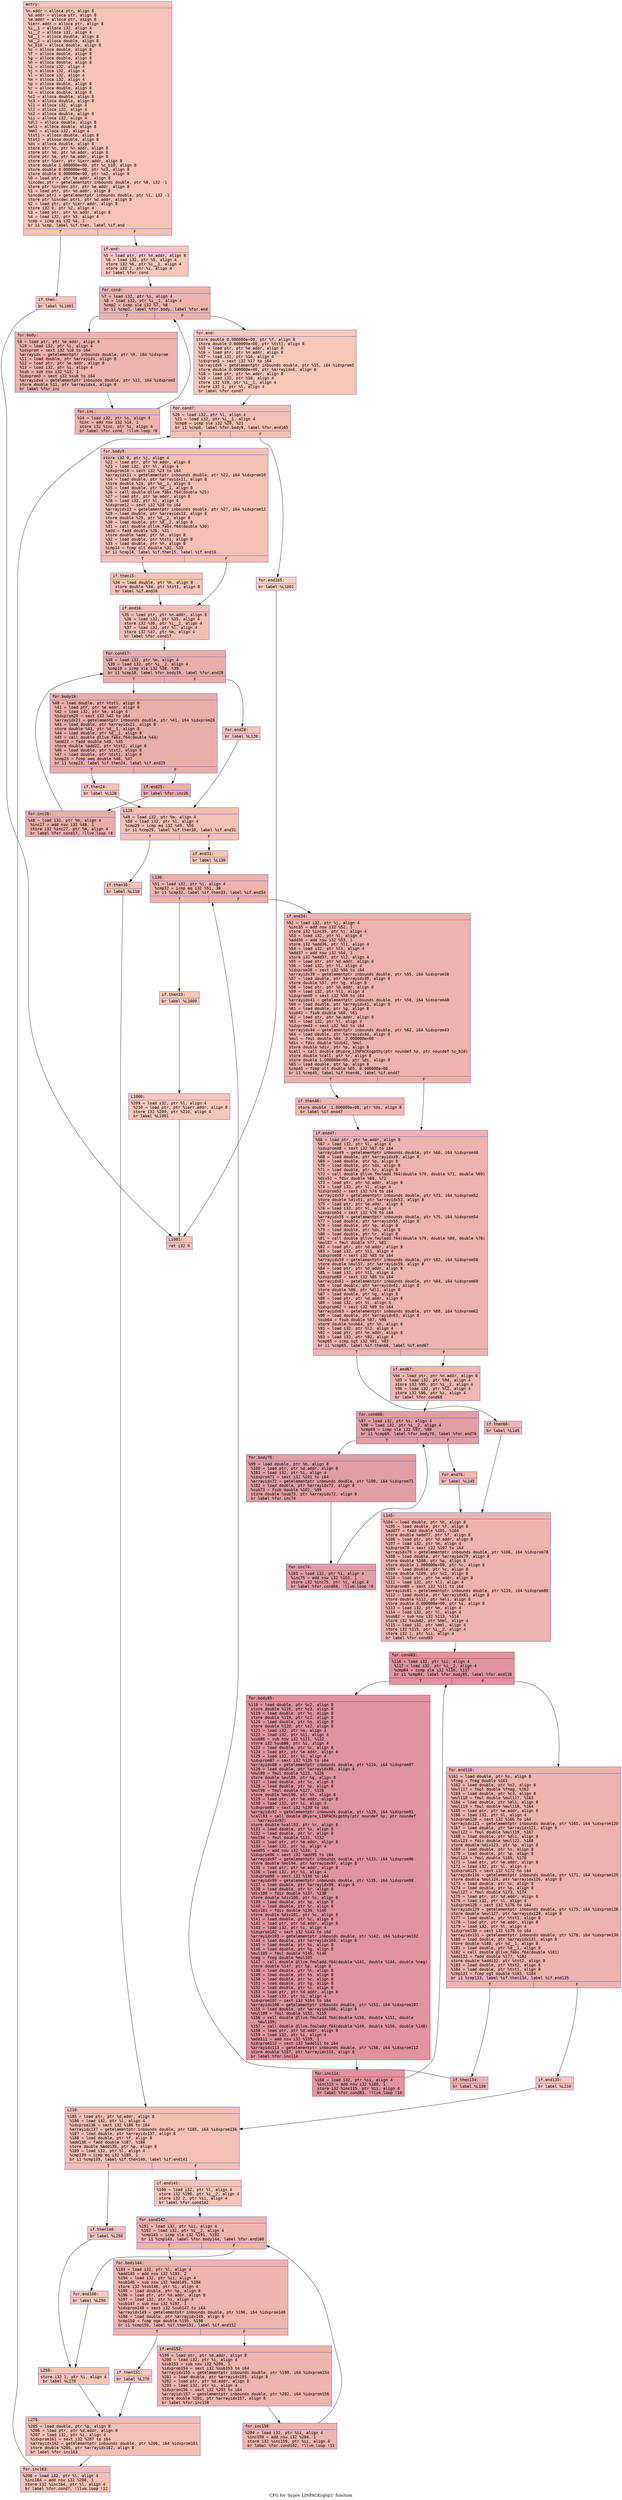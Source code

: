 digraph "CFG for 'hypre_LINPACKcgtql1' function" {
	label="CFG for 'hypre_LINPACKcgtql1' function";

	Node0x561a2f044a20 [shape=record,color="#3d50c3ff", style=filled, fillcolor="#e8765c70" fontname="Courier",label="{entry:\l|  %n.addr = alloca ptr, align 8\l  %d.addr = alloca ptr, align 8\l  %e.addr = alloca ptr, align 8\l  %ierr.addr = alloca ptr, align 8\l  %i__1 = alloca i32, align 4\l  %i__2 = alloca i32, align 4\l  %d__1 = alloca double, align 8\l  %d__2 = alloca double, align 8\l  %c_b10 = alloca double, align 8\l  %c = alloca double, align 8\l  %f = alloca double, align 8\l  %g = alloca double, align 8\l  %h = alloca double, align 8\l  %i = alloca i32, align 4\l  %j = alloca i32, align 4\l  %l = alloca i32, align 4\l  %m = alloca i32, align 4\l  %p = alloca double, align 8\l  %r = alloca double, align 8\l  %s = alloca double, align 8\l  %c2 = alloca double, align 8\l  %c3 = alloca double, align 8\l  %l1 = alloca i32, align 4\l  %l2 = alloca i32, align 4\l  %s2 = alloca double, align 8\l  %ii = alloca i32, align 4\l  %dl1 = alloca double, align 8\l  %el1 = alloca double, align 8\l  %mml = alloca i32, align 4\l  %tst1 = alloca double, align 8\l  %tst2 = alloca double, align 8\l  %ds = alloca double, align 8\l  store ptr %n, ptr %n.addr, align 8\l  store ptr %d, ptr %d.addr, align 8\l  store ptr %e, ptr %e.addr, align 8\l  store ptr %ierr, ptr %ierr.addr, align 8\l  store double 1.000000e+00, ptr %c_b10, align 8\l  store double 0.000000e+00, ptr %c3, align 8\l  store double 0.000000e+00, ptr %s2, align 8\l  %0 = load ptr, ptr %e.addr, align 8\l  %incdec.ptr = getelementptr inbounds double, ptr %0, i32 -1\l  store ptr %incdec.ptr, ptr %e.addr, align 8\l  %1 = load ptr, ptr %d.addr, align 8\l  %incdec.ptr1 = getelementptr inbounds double, ptr %1, i32 -1\l  store ptr %incdec.ptr1, ptr %d.addr, align 8\l  %2 = load ptr, ptr %ierr.addr, align 8\l  store i32 0, ptr %2, align 4\l  %3 = load ptr, ptr %n.addr, align 8\l  %4 = load i32, ptr %3, align 4\l  %cmp = icmp eq i32 %4, 1\l  br i1 %cmp, label %if.then, label %if.end\l|{<s0>T|<s1>F}}"];
	Node0x561a2f044a20:s0 -> Node0x561a2f0468a0[tooltip="entry -> if.then\nProbability 50.00%" ];
	Node0x561a2f044a20:s1 -> Node0x561a2f046910[tooltip="entry -> if.end\nProbability 50.00%" ];
	Node0x561a2f0468a0 [shape=record,color="#3d50c3ff", style=filled, fillcolor="#ec7f6370" fontname="Courier",label="{if.then:\l|  br label %L1001\l}"];
	Node0x561a2f0468a0 -> Node0x561a2f046a30[tooltip="if.then -> L1001\nProbability 100.00%" ];
	Node0x561a2f046910 [shape=record,color="#3d50c3ff", style=filled, fillcolor="#ec7f6370" fontname="Courier",label="{if.end:\l|  %5 = load ptr, ptr %n.addr, align 8\l  %6 = load i32, ptr %5, align 4\l  store i32 %6, ptr %i__1, align 4\l  store i32 2, ptr %i, align 4\l  br label %for.cond\l}"];
	Node0x561a2f046910 -> Node0x561a2f046d50[tooltip="if.end -> for.cond\nProbability 100.00%" ];
	Node0x561a2f046d50 [shape=record,color="#3d50c3ff", style=filled, fillcolor="#d6524470" fontname="Courier",label="{for.cond:\l|  %7 = load i32, ptr %i, align 4\l  %8 = load i32, ptr %i__1, align 4\l  %cmp2 = icmp sle i32 %7, %8\l  br i1 %cmp2, label %for.body, label %for.end\l|{<s0>T|<s1>F}}"];
	Node0x561a2f046d50:s0 -> Node0x561a2f046ff0[tooltip="for.cond -> for.body\nProbability 96.88%" ];
	Node0x561a2f046d50:s1 -> Node0x561a2f047070[tooltip="for.cond -> for.end\nProbability 3.12%" ];
	Node0x561a2f046ff0 [shape=record,color="#3d50c3ff", style=filled, fillcolor="#d6524470" fontname="Courier",label="{for.body:\l|  %9 = load ptr, ptr %e.addr, align 8\l  %10 = load i32, ptr %i, align 4\l  %idxprom = sext i32 %10 to i64\l  %arrayidx = getelementptr inbounds double, ptr %9, i64 %idxprom\l  %11 = load double, ptr %arrayidx, align 8\l  %12 = load ptr, ptr %e.addr, align 8\l  %13 = load i32, ptr %i, align 4\l  %sub = sub nsw i32 %13, 1\l  %idxprom3 = sext i32 %sub to i64\l  %arrayidx4 = getelementptr inbounds double, ptr %12, i64 %idxprom3\l  store double %11, ptr %arrayidx4, align 8\l  br label %for.inc\l}"];
	Node0x561a2f046ff0 -> Node0x561a2f047e50[tooltip="for.body -> for.inc\nProbability 100.00%" ];
	Node0x561a2f047e50 [shape=record,color="#3d50c3ff", style=filled, fillcolor="#d6524470" fontname="Courier",label="{for.inc:\l|  %14 = load i32, ptr %i, align 4\l  %inc = add nsw i32 %14, 1\l  store i32 %inc, ptr %i, align 4\l  br label %for.cond, !llvm.loop !6\l}"];
	Node0x561a2f047e50 -> Node0x561a2f046d50[tooltip="for.inc -> for.cond\nProbability 100.00%" ];
	Node0x561a2f047070 [shape=record,color="#3d50c3ff", style=filled, fillcolor="#ec7f6370" fontname="Courier",label="{for.end:\l|  store double 0.000000e+00, ptr %f, align 8\l  store double 0.000000e+00, ptr %tst1, align 8\l  %15 = load ptr, ptr %e.addr, align 8\l  %16 = load ptr, ptr %n.addr, align 8\l  %17 = load i32, ptr %16, align 4\l  %idxprom5 = sext i32 %17 to i64\l  %arrayidx6 = getelementptr inbounds double, ptr %15, i64 %idxprom5\l  store double 0.000000e+00, ptr %arrayidx6, align 8\l  %18 = load ptr, ptr %n.addr, align 8\l  %19 = load i32, ptr %18, align 4\l  store i32 %19, ptr %i__1, align 4\l  store i32 1, ptr %l, align 4\l  br label %for.cond7\l}"];
	Node0x561a2f047070 -> Node0x561a2f0346d0[tooltip="for.end -> for.cond7\nProbability 100.00%" ];
	Node0x561a2f0346d0 [shape=record,color="#3d50c3ff", style=filled, fillcolor="#e5705870" fontname="Courier",label="{for.cond7:\l|  %20 = load i32, ptr %l, align 4\l  %21 = load i32, ptr %i__1, align 4\l  %cmp8 = icmp sle i32 %20, %21\l  br i1 %cmp8, label %for.body9, label %for.end165\l|{<s0>T|<s1>F}}"];
	Node0x561a2f0346d0:s0 -> Node0x561a2f034970[tooltip="for.cond7 -> for.body9\nProbability 96.88%" ];
	Node0x561a2f0346d0:s1 -> Node0x561a2f0349f0[tooltip="for.cond7 -> for.end165\nProbability 3.12%" ];
	Node0x561a2f034970 [shape=record,color="#3d50c3ff", style=filled, fillcolor="#e5705870" fontname="Courier",label="{for.body9:\l|  store i32 0, ptr %j, align 4\l  %22 = load ptr, ptr %d.addr, align 8\l  %23 = load i32, ptr %l, align 4\l  %idxprom10 = sext i32 %23 to i64\l  %arrayidx11 = getelementptr inbounds double, ptr %22, i64 %idxprom10\l  %24 = load double, ptr %arrayidx11, align 8\l  store double %24, ptr %d__1, align 8\l  %25 = load double, ptr %d__1, align 8\l  %26 = call double @llvm.fabs.f64(double %25)\l  %27 = load ptr, ptr %e.addr, align 8\l  %28 = load i32, ptr %l, align 4\l  %idxprom12 = sext i32 %28 to i64\l  %arrayidx13 = getelementptr inbounds double, ptr %27, i64 %idxprom12\l  %29 = load double, ptr %arrayidx13, align 8\l  store double %29, ptr %d__2, align 8\l  %30 = load double, ptr %d__2, align 8\l  %31 = call double @llvm.fabs.f64(double %30)\l  %add = fadd double %26, %31\l  store double %add, ptr %h, align 8\l  %32 = load double, ptr %tst1, align 8\l  %33 = load double, ptr %h, align 8\l  %cmp14 = fcmp olt double %32, %33\l  br i1 %cmp14, label %if.then15, label %if.end16\l|{<s0>T|<s1>F}}"];
	Node0x561a2f034970:s0 -> Node0x561a2f0358c0[tooltip="for.body9 -> if.then15\nProbability 50.00%" ];
	Node0x561a2f034970:s1 -> Node0x561a2f035940[tooltip="for.body9 -> if.end16\nProbability 50.00%" ];
	Node0x561a2f0358c0 [shape=record,color="#3d50c3ff", style=filled, fillcolor="#e8765c70" fontname="Courier",label="{if.then15:\l|  %34 = load double, ptr %h, align 8\l  store double %34, ptr %tst1, align 8\l  br label %if.end16\l}"];
	Node0x561a2f0358c0 -> Node0x561a2f035940[tooltip="if.then15 -> if.end16\nProbability 100.00%" ];
	Node0x561a2f035940 [shape=record,color="#3d50c3ff", style=filled, fillcolor="#e5705870" fontname="Courier",label="{if.end16:\l|  %35 = load ptr, ptr %n.addr, align 8\l  %36 = load i32, ptr %35, align 4\l  store i32 %36, ptr %i__2, align 4\l  %37 = load i32, ptr %l, align 4\l  store i32 %37, ptr %m, align 4\l  br label %for.cond17\l}"];
	Node0x561a2f035940 -> Node0x561a2f035ec0[tooltip="if.end16 -> for.cond17\nProbability 100.00%" ];
	Node0x561a2f035ec0 [shape=record,color="#3d50c3ff", style=filled, fillcolor="#d0473d70" fontname="Courier",label="{for.cond17:\l|  %38 = load i32, ptr %m, align 4\l  %39 = load i32, ptr %i__2, align 4\l  %cmp18 = icmp sle i32 %38, %39\l  br i1 %cmp18, label %for.body19, label %for.end28\l|{<s0>T|<s1>F}}"];
	Node0x561a2f035ec0:s0 -> Node0x561a2f036160[tooltip="for.cond17 -> for.body19\nProbability 96.88%" ];
	Node0x561a2f035ec0:s1 -> Node0x561a2f0361e0[tooltip="for.cond17 -> for.end28\nProbability 3.12%" ];
	Node0x561a2f036160 [shape=record,color="#3d50c3ff", style=filled, fillcolor="#d0473d70" fontname="Courier",label="{for.body19:\l|  %40 = load double, ptr %tst1, align 8\l  %41 = load ptr, ptr %e.addr, align 8\l  %42 = load i32, ptr %m, align 4\l  %idxprom20 = sext i32 %42 to i64\l  %arrayidx21 = getelementptr inbounds double, ptr %41, i64 %idxprom20\l  %43 = load double, ptr %arrayidx21, align 8\l  store double %43, ptr %d__1, align 8\l  %44 = load double, ptr %d__1, align 8\l  %45 = call double @llvm.fabs.f64(double %44)\l  %add22 = fadd double %40, %45\l  store double %add22, ptr %tst2, align 8\l  %46 = load double, ptr %tst2, align 8\l  %47 = load double, ptr %tst1, align 8\l  %cmp23 = fcmp oeq double %46, %47\l  br i1 %cmp23, label %if.then24, label %if.end25\l|{<s0>T|<s1>F}}"];
	Node0x561a2f036160:s0 -> Node0x561a2f04d6a0[tooltip="for.body19 -> if.then24\nProbability 3.12%" ];
	Node0x561a2f036160:s1 -> Node0x561a2f04d720[tooltip="for.body19 -> if.end25\nProbability 96.88%" ];
	Node0x561a2f04d6a0 [shape=record,color="#3d50c3ff", style=filled, fillcolor="#e8765c70" fontname="Courier",label="{if.then24:\l|  br label %L120\l}"];
	Node0x561a2f04d6a0 -> Node0x561a2f04d850[tooltip="if.then24 -> L120\nProbability 100.00%" ];
	Node0x561a2f04d720 [shape=record,color="#3d50c3ff", style=filled, fillcolor="#d0473d70" fontname="Courier",label="{if.end25:\l|  br label %for.inc26\l}"];
	Node0x561a2f04d720 -> Node0x561a2f04d930[tooltip="if.end25 -> for.inc26\nProbability 100.00%" ];
	Node0x561a2f04d930 [shape=record,color="#3d50c3ff", style=filled, fillcolor="#d0473d70" fontname="Courier",label="{for.inc26:\l|  %48 = load i32, ptr %m, align 4\l  %inc27 = add nsw i32 %48, 1\l  store i32 %inc27, ptr %m, align 4\l  br label %for.cond17, !llvm.loop !8\l}"];
	Node0x561a2f04d930 -> Node0x561a2f035ec0[tooltip="for.inc26 -> for.cond17\nProbability 100.00%" ];
	Node0x561a2f0361e0 [shape=record,color="#3d50c3ff", style=filled, fillcolor="#e8765c70" fontname="Courier",label="{for.end28:\l|  br label %L120\l}"];
	Node0x561a2f0361e0 -> Node0x561a2f04d850[tooltip="for.end28 -> L120\nProbability 100.00%" ];
	Node0x561a2f04d850 [shape=record,color="#3d50c3ff", style=filled, fillcolor="#e5705870" fontname="Courier",label="{L120:\l|  %49 = load i32, ptr %m, align 4\l  %50 = load i32, ptr %l, align 4\l  %cmp29 = icmp eq i32 %49, %50\l  br i1 %cmp29, label %if.then30, label %if.end31\l|{<s0>T|<s1>F}}"];
	Node0x561a2f04d850:s0 -> Node0x561a2f04dfd0[tooltip="L120 -> if.then30\nProbability 50.00%" ];
	Node0x561a2f04d850:s1 -> Node0x561a2f04e050[tooltip="L120 -> if.end31\nProbability 50.00%" ];
	Node0x561a2f04dfd0 [shape=record,color="#3d50c3ff", style=filled, fillcolor="#e8765c70" fontname="Courier",label="{if.then30:\l|  br label %L210\l}"];
	Node0x561a2f04dfd0 -> Node0x561a2f04e180[tooltip="if.then30 -> L210\nProbability 100.00%" ];
	Node0x561a2f04e050 [shape=record,color="#3d50c3ff", style=filled, fillcolor="#e8765c70" fontname="Courier",label="{if.end31:\l|  br label %L130\l}"];
	Node0x561a2f04e050 -> Node0x561a2f04e260[tooltip="if.end31 -> L130\nProbability 100.00%" ];
	Node0x561a2f04e260 [shape=record,color="#3d50c3ff", style=filled, fillcolor="#d6524470" fontname="Courier",label="{L130:\l|  %51 = load i32, ptr %j, align 4\l  %cmp32 = icmp eq i32 %51, 30\l  br i1 %cmp32, label %if.then33, label %if.end34\l|{<s0>T|<s1>F}}"];
	Node0x561a2f04e260:s0 -> Node0x561a2f04e4a0[tooltip="L130 -> if.then33\nProbability 3.12%" ];
	Node0x561a2f04e260:s1 -> Node0x561a2f04e520[tooltip="L130 -> if.end34\nProbability 96.88%" ];
	Node0x561a2f04e4a0 [shape=record,color="#3d50c3ff", style=filled, fillcolor="#ec7f6370" fontname="Courier",label="{if.then33:\l|  br label %L1000\l}"];
	Node0x561a2f04e4a0 -> Node0x561a2f04e650[tooltip="if.then33 -> L1000\nProbability 100.00%" ];
	Node0x561a2f04e520 [shape=record,color="#3d50c3ff", style=filled, fillcolor="#d6524470" fontname="Courier",label="{if.end34:\l|  %52 = load i32, ptr %j, align 4\l  %inc35 = add nsw i32 %52, 1\l  store i32 %inc35, ptr %j, align 4\l  %53 = load i32, ptr %l, align 4\l  %add36 = add nsw i32 %53, 1\l  store i32 %add36, ptr %l1, align 4\l  %54 = load i32, ptr %l1, align 4\l  %add37 = add nsw i32 %54, 1\l  store i32 %add37, ptr %l2, align 4\l  %55 = load ptr, ptr %d.addr, align 8\l  %56 = load i32, ptr %l, align 4\l  %idxprom38 = sext i32 %56 to i64\l  %arrayidx39 = getelementptr inbounds double, ptr %55, i64 %idxprom38\l  %57 = load double, ptr %arrayidx39, align 8\l  store double %57, ptr %g, align 8\l  %58 = load ptr, ptr %d.addr, align 8\l  %59 = load i32, ptr %l1, align 4\l  %idxprom40 = sext i32 %59 to i64\l  %arrayidx41 = getelementptr inbounds double, ptr %58, i64 %idxprom40\l  %60 = load double, ptr %arrayidx41, align 8\l  %61 = load double, ptr %g, align 8\l  %sub42 = fsub double %60, %61\l  %62 = load ptr, ptr %e.addr, align 8\l  %63 = load i32, ptr %l, align 4\l  %idxprom43 = sext i32 %63 to i64\l  %arrayidx44 = getelementptr inbounds double, ptr %62, i64 %idxprom43\l  %64 = load double, ptr %arrayidx44, align 8\l  %mul = fmul double %64, 2.000000e+00\l  %div = fdiv double %sub42, %mul\l  store double %div, ptr %p, align 8\l  %call = call double @hypre_LINPACKcgpthy(ptr noundef %p, ptr noundef %c_b10)\l  store double %call, ptr %r, align 8\l  store double 1.000000e+00, ptr %ds, align 8\l  %65 = load double, ptr %p, align 8\l  %cmp45 = fcmp olt double %65, 0.000000e+00\l  br i1 %cmp45, label %if.then46, label %if.end47\l|{<s0>T|<s1>F}}"];
	Node0x561a2f04e520:s0 -> Node0x561a2f0503f0[tooltip="if.end34 -> if.then46\nProbability 50.00%" ];
	Node0x561a2f04e520:s1 -> Node0x561a2f050440[tooltip="if.end34 -> if.end47\nProbability 50.00%" ];
	Node0x561a2f0503f0 [shape=record,color="#3d50c3ff", style=filled, fillcolor="#dc5d4a70" fontname="Courier",label="{if.then46:\l|  store double -1.000000e+00, ptr %ds, align 8\l  br label %if.end47\l}"];
	Node0x561a2f0503f0 -> Node0x561a2f050440[tooltip="if.then46 -> if.end47\nProbability 100.00%" ];
	Node0x561a2f050440 [shape=record,color="#3d50c3ff", style=filled, fillcolor="#d6524470" fontname="Courier",label="{if.end47:\l|  %66 = load ptr, ptr %e.addr, align 8\l  %67 = load i32, ptr %l, align 4\l  %idxprom48 = sext i32 %67 to i64\l  %arrayidx49 = getelementptr inbounds double, ptr %66, i64 %idxprom48\l  %68 = load double, ptr %arrayidx49, align 8\l  %69 = load double, ptr %p, align 8\l  %70 = load double, ptr %ds, align 8\l  %71 = load double, ptr %r, align 8\l  %72 = call double @llvm.fmuladd.f64(double %70, double %71, double %69)\l  %div51 = fdiv double %68, %72\l  %73 = load ptr, ptr %d.addr, align 8\l  %74 = load i32, ptr %l, align 4\l  %idxprom52 = sext i32 %74 to i64\l  %arrayidx53 = getelementptr inbounds double, ptr %73, i64 %idxprom52\l  store double %div51, ptr %arrayidx53, align 8\l  %75 = load ptr, ptr %e.addr, align 8\l  %76 = load i32, ptr %l, align 4\l  %idxprom54 = sext i32 %76 to i64\l  %arrayidx55 = getelementptr inbounds double, ptr %75, i64 %idxprom54\l  %77 = load double, ptr %arrayidx55, align 8\l  %78 = load double, ptr %p, align 8\l  %79 = load double, ptr %ds, align 8\l  %80 = load double, ptr %r, align 8\l  %81 = call double @llvm.fmuladd.f64(double %79, double %80, double %78)\l  %mul57 = fmul double %77, %81\l  %82 = load ptr, ptr %d.addr, align 8\l  %83 = load i32, ptr %l1, align 4\l  %idxprom58 = sext i32 %83 to i64\l  %arrayidx59 = getelementptr inbounds double, ptr %82, i64 %idxprom58\l  store double %mul57, ptr %arrayidx59, align 8\l  %84 = load ptr, ptr %d.addr, align 8\l  %85 = load i32, ptr %l1, align 4\l  %idxprom60 = sext i32 %85 to i64\l  %arrayidx61 = getelementptr inbounds double, ptr %84, i64 %idxprom60\l  %86 = load double, ptr %arrayidx61, align 8\l  store double %86, ptr %dl1, align 8\l  %87 = load double, ptr %g, align 8\l  %88 = load ptr, ptr %d.addr, align 8\l  %89 = load i32, ptr %l, align 4\l  %idxprom62 = sext i32 %89 to i64\l  %arrayidx63 = getelementptr inbounds double, ptr %88, i64 %idxprom62\l  %90 = load double, ptr %arrayidx63, align 8\l  %sub64 = fsub double %87, %90\l  store double %sub64, ptr %h, align 8\l  %91 = load i32, ptr %l2, align 4\l  %92 = load ptr, ptr %n.addr, align 8\l  %93 = load i32, ptr %92, align 4\l  %cmp65 = icmp sgt i32 %91, %93\l  br i1 %cmp65, label %if.then66, label %if.end67\l|{<s0>T|<s1>F}}"];
	Node0x561a2f050440:s0 -> Node0x561a2f052240[tooltip="if.end47 -> if.then66\nProbability 50.00%" ];
	Node0x561a2f050440:s1 -> Node0x561a2f0522c0[tooltip="if.end47 -> if.end67\nProbability 50.00%" ];
	Node0x561a2f052240 [shape=record,color="#3d50c3ff", style=filled, fillcolor="#dc5d4a70" fontname="Courier",label="{if.then66:\l|  br label %L145\l}"];
	Node0x561a2f052240 -> Node0x561a2f0523f0[tooltip="if.then66 -> L145\nProbability 100.00%" ];
	Node0x561a2f0522c0 [shape=record,color="#3d50c3ff", style=filled, fillcolor="#dc5d4a70" fontname="Courier",label="{if.end67:\l|  %94 = load ptr, ptr %n.addr, align 8\l  %95 = load i32, ptr %94, align 4\l  store i32 %95, ptr %i__2, align 4\l  %96 = load i32, ptr %l2, align 4\l  store i32 %96, ptr %i, align 4\l  br label %for.cond68\l}"];
	Node0x561a2f0522c0 -> Node0x561a2f04cfa0[tooltip="if.end67 -> for.cond68\nProbability 100.00%" ];
	Node0x561a2f04cfa0 [shape=record,color="#3d50c3ff", style=filled, fillcolor="#be242e70" fontname="Courier",label="{for.cond68:\l|  %97 = load i32, ptr %i, align 4\l  %98 = load i32, ptr %i__2, align 4\l  %cmp69 = icmp sle i32 %97, %98\l  br i1 %cmp69, label %for.body70, label %for.end76\l|{<s0>T|<s1>F}}"];
	Node0x561a2f04cfa0:s0 -> Node0x561a2f04d240[tooltip="for.cond68 -> for.body70\nProbability 96.88%" ];
	Node0x561a2f04cfa0:s1 -> Node0x561a2f04d2c0[tooltip="for.cond68 -> for.end76\nProbability 3.12%" ];
	Node0x561a2f04d240 [shape=record,color="#3d50c3ff", style=filled, fillcolor="#be242e70" fontname="Courier",label="{for.body70:\l|  %99 = load double, ptr %h, align 8\l  %100 = load ptr, ptr %d.addr, align 8\l  %101 = load i32, ptr %i, align 4\l  %idxprom71 = sext i32 %101 to i64\l  %arrayidx72 = getelementptr inbounds double, ptr %100, i64 %idxprom71\l  %102 = load double, ptr %arrayidx72, align 8\l  %sub73 = fsub double %102, %99\l  store double %sub73, ptr %arrayidx72, align 8\l  br label %for.inc74\l}"];
	Node0x561a2f04d240 -> Node0x561a2f053900[tooltip="for.body70 -> for.inc74\nProbability 100.00%" ];
	Node0x561a2f053900 [shape=record,color="#3d50c3ff", style=filled, fillcolor="#be242e70" fontname="Courier",label="{for.inc74:\l|  %103 = load i32, ptr %i, align 4\l  %inc75 = add nsw i32 %103, 1\l  store i32 %inc75, ptr %i, align 4\l  br label %for.cond68, !llvm.loop !9\l}"];
	Node0x561a2f053900 -> Node0x561a2f04cfa0[tooltip="for.inc74 -> for.cond68\nProbability 100.00%" ];
	Node0x561a2f04d2c0 [shape=record,color="#3d50c3ff", style=filled, fillcolor="#dc5d4a70" fontname="Courier",label="{for.end76:\l|  br label %L145\l}"];
	Node0x561a2f04d2c0 -> Node0x561a2f0523f0[tooltip="for.end76 -> L145\nProbability 100.00%" ];
	Node0x561a2f0523f0 [shape=record,color="#3d50c3ff", style=filled, fillcolor="#d6524470" fontname="Courier",label="{L145:\l|  %104 = load double, ptr %h, align 8\l  %105 = load double, ptr %f, align 8\l  %add77 = fadd double %105, %104\l  store double %add77, ptr %f, align 8\l  %106 = load ptr, ptr %d.addr, align 8\l  %107 = load i32, ptr %m, align 4\l  %idxprom78 = sext i32 %107 to i64\l  %arrayidx79 = getelementptr inbounds double, ptr %106, i64 %idxprom78\l  %108 = load double, ptr %arrayidx79, align 8\l  store double %108, ptr %p, align 8\l  store double 1.000000e+00, ptr %c, align 8\l  %109 = load double, ptr %c, align 8\l  store double %109, ptr %c2, align 8\l  %110 = load ptr, ptr %e.addr, align 8\l  %111 = load i32, ptr %l1, align 4\l  %idxprom80 = sext i32 %111 to i64\l  %arrayidx81 = getelementptr inbounds double, ptr %110, i64 %idxprom80\l  %112 = load double, ptr %arrayidx81, align 8\l  store double %112, ptr %el1, align 8\l  store double 0.000000e+00, ptr %s, align 8\l  %113 = load i32, ptr %m, align 4\l  %114 = load i32, ptr %l, align 4\l  %sub82 = sub nsw i32 %113, %114\l  store i32 %sub82, ptr %mml, align 4\l  %115 = load i32, ptr %mml, align 4\l  store i32 %115, ptr %i__2, align 4\l  store i32 1, ptr %ii, align 4\l  br label %for.cond83\l}"];
	Node0x561a2f0523f0 -> Node0x561a2f054dd0[tooltip="L145 -> for.cond83\nProbability 100.00%" ];
	Node0x561a2f054dd0 [shape=record,color="#b70d28ff", style=filled, fillcolor="#b70d2870" fontname="Courier",label="{for.cond83:\l|  %116 = load i32, ptr %ii, align 4\l  %117 = load i32, ptr %i__2, align 4\l  %cmp84 = icmp sle i32 %116, %117\l  br i1 %cmp84, label %for.body85, label %for.end116\l|{<s0>T|<s1>F}}"];
	Node0x561a2f054dd0:s0 -> Node0x561a2f055070[tooltip="for.cond83 -> for.body85\nProbability 96.88%" ];
	Node0x561a2f054dd0:s1 -> Node0x561a2f0550f0[tooltip="for.cond83 -> for.end116\nProbability 3.12%" ];
	Node0x561a2f055070 [shape=record,color="#b70d28ff", style=filled, fillcolor="#b70d2870" fontname="Courier",label="{for.body85:\l|  %118 = load double, ptr %c2, align 8\l  store double %118, ptr %c3, align 8\l  %119 = load double, ptr %c, align 8\l  store double %119, ptr %c2, align 8\l  %120 = load double, ptr %s, align 8\l  store double %120, ptr %s2, align 8\l  %121 = load i32, ptr %m, align 4\l  %122 = load i32, ptr %ii, align 4\l  %sub86 = sub nsw i32 %121, %122\l  store i32 %sub86, ptr %i, align 4\l  %123 = load double, ptr %c, align 8\l  %124 = load ptr, ptr %e.addr, align 8\l  %125 = load i32, ptr %i, align 4\l  %idxprom87 = sext i32 %125 to i64\l  %arrayidx88 = getelementptr inbounds double, ptr %124, i64 %idxprom87\l  %126 = load double, ptr %arrayidx88, align 8\l  %mul89 = fmul double %123, %126\l  store double %mul89, ptr %g, align 8\l  %127 = load double, ptr %c, align 8\l  %128 = load double, ptr %p, align 8\l  %mul90 = fmul double %127, %128\l  store double %mul90, ptr %h, align 8\l  %129 = load ptr, ptr %e.addr, align 8\l  %130 = load i32, ptr %i, align 4\l  %idxprom91 = sext i32 %130 to i64\l  %arrayidx92 = getelementptr inbounds double, ptr %129, i64 %idxprom91\l  %call93 = call double @hypre_LINPACKcgpthy(ptr noundef %p, ptr noundef\l... %arrayidx92)\l  store double %call93, ptr %r, align 8\l  %131 = load double, ptr %s, align 8\l  %132 = load double, ptr %r, align 8\l  %mul94 = fmul double %131, %132\l  %133 = load ptr, ptr %e.addr, align 8\l  %134 = load i32, ptr %i, align 4\l  %add95 = add nsw i32 %134, 1\l  %idxprom96 = sext i32 %add95 to i64\l  %arrayidx97 = getelementptr inbounds double, ptr %133, i64 %idxprom96\l  store double %mul94, ptr %arrayidx97, align 8\l  %135 = load ptr, ptr %e.addr, align 8\l  %136 = load i32, ptr %i, align 4\l  %idxprom98 = sext i32 %136 to i64\l  %arrayidx99 = getelementptr inbounds double, ptr %135, i64 %idxprom98\l  %137 = load double, ptr %arrayidx99, align 8\l  %138 = load double, ptr %r, align 8\l  %div100 = fdiv double %137, %138\l  store double %div100, ptr %s, align 8\l  %139 = load double, ptr %p, align 8\l  %140 = load double, ptr %r, align 8\l  %div101 = fdiv double %139, %140\l  store double %div101, ptr %c, align 8\l  %141 = load double, ptr %c, align 8\l  %142 = load ptr, ptr %d.addr, align 8\l  %143 = load i32, ptr %i, align 4\l  %idxprom102 = sext i32 %143 to i64\l  %arrayidx103 = getelementptr inbounds double, ptr %142, i64 %idxprom102\l  %144 = load double, ptr %arrayidx103, align 8\l  %145 = load double, ptr %s, align 8\l  %146 = load double, ptr %g, align 8\l  %mul105 = fmul double %145, %146\l  %neg = fneg double %mul105\l  %147 = call double @llvm.fmuladd.f64(double %141, double %144, double %neg)\l  store double %147, ptr %p, align 8\l  %148 = load double, ptr %h, align 8\l  %149 = load double, ptr %s, align 8\l  %150 = load double, ptr %c, align 8\l  %151 = load double, ptr %g, align 8\l  %152 = load double, ptr %s, align 8\l  %153 = load ptr, ptr %d.addr, align 8\l  %154 = load i32, ptr %i, align 4\l  %idxprom107 = sext i32 %154 to i64\l  %arrayidx108 = getelementptr inbounds double, ptr %153, i64 %idxprom107\l  %155 = load double, ptr %arrayidx108, align 8\l  %mul109 = fmul double %152, %155\l  %156 = call double @llvm.fmuladd.f64(double %150, double %151, double\l... %mul109)\l  %157 = call double @llvm.fmuladd.f64(double %149, double %156, double %148)\l  %158 = load ptr, ptr %d.addr, align 8\l  %159 = load i32, ptr %i, align 4\l  %add111 = add nsw i32 %159, 1\l  %idxprom112 = sext i32 %add111 to i64\l  %arrayidx113 = getelementptr inbounds double, ptr %158, i64 %idxprom112\l  store double %157, ptr %arrayidx113, align 8\l  br label %for.inc114\l}"];
	Node0x561a2f055070 -> Node0x561a2f058380[tooltip="for.body85 -> for.inc114\nProbability 100.00%" ];
	Node0x561a2f058380 [shape=record,color="#b70d28ff", style=filled, fillcolor="#b70d2870" fontname="Courier",label="{for.inc114:\l|  %160 = load i32, ptr %ii, align 4\l  %inc115 = add nsw i32 %160, 1\l  store i32 %inc115, ptr %ii, align 4\l  br label %for.cond83, !llvm.loop !10\l}"];
	Node0x561a2f058380 -> Node0x561a2f054dd0[tooltip="for.inc114 -> for.cond83\nProbability 100.00%" ];
	Node0x561a2f0550f0 [shape=record,color="#3d50c3ff", style=filled, fillcolor="#d6524470" fontname="Courier",label="{for.end116:\l|  %161 = load double, ptr %s, align 8\l  %fneg = fneg double %161\l  %162 = load double, ptr %s2, align 8\l  %mul117 = fmul double %fneg, %162\l  %163 = load double, ptr %c3, align 8\l  %mul118 = fmul double %mul117, %163\l  %164 = load double, ptr %el1, align 8\l  %mul119 = fmul double %mul118, %164\l  %165 = load ptr, ptr %e.addr, align 8\l  %166 = load i32, ptr %l, align 4\l  %idxprom120 = sext i32 %166 to i64\l  %arrayidx121 = getelementptr inbounds double, ptr %165, i64 %idxprom120\l  %167 = load double, ptr %arrayidx121, align 8\l  %mul122 = fmul double %mul119, %167\l  %168 = load double, ptr %dl1, align 8\l  %div123 = fdiv double %mul122, %168\l  store double %div123, ptr %p, align 8\l  %169 = load double, ptr %s, align 8\l  %170 = load double, ptr %p, align 8\l  %mul124 = fmul double %169, %170\l  %171 = load ptr, ptr %e.addr, align 8\l  %172 = load i32, ptr %l, align 4\l  %idxprom125 = sext i32 %172 to i64\l  %arrayidx126 = getelementptr inbounds double, ptr %171, i64 %idxprom125\l  store double %mul124, ptr %arrayidx126, align 8\l  %173 = load double, ptr %c, align 8\l  %174 = load double, ptr %p, align 8\l  %mul127 = fmul double %173, %174\l  %175 = load ptr, ptr %d.addr, align 8\l  %176 = load i32, ptr %l, align 4\l  %idxprom128 = sext i32 %176 to i64\l  %arrayidx129 = getelementptr inbounds double, ptr %175, i64 %idxprom128\l  store double %mul127, ptr %arrayidx129, align 8\l  %177 = load double, ptr %tst1, align 8\l  %178 = load ptr, ptr %e.addr, align 8\l  %179 = load i32, ptr %l, align 4\l  %idxprom130 = sext i32 %179 to i64\l  %arrayidx131 = getelementptr inbounds double, ptr %178, i64 %idxprom130\l  %180 = load double, ptr %arrayidx131, align 8\l  store double %180, ptr %d__1, align 8\l  %181 = load double, ptr %d__1, align 8\l  %182 = call double @llvm.fabs.f64(double %181)\l  %add132 = fadd double %177, %182\l  store double %add132, ptr %tst2, align 8\l  %183 = load double, ptr %tst2, align 8\l  %184 = load double, ptr %tst1, align 8\l  %cmp133 = fcmp ogt double %183, %184\l  br i1 %cmp133, label %if.then134, label %if.end135\l|{<s0>T|<s1>F}}"];
	Node0x561a2f0550f0:s0 -> Node0x561a2f05a3f0[tooltip="for.end116 -> if.then134\nProbability 96.88%" ];
	Node0x561a2f0550f0:s1 -> Node0x561a2f05a470[tooltip="for.end116 -> if.end135\nProbability 3.12%" ];
	Node0x561a2f05a3f0 [shape=record,color="#3d50c3ff", style=filled, fillcolor="#d6524470" fontname="Courier",label="{if.then134:\l|  br label %L130\l}"];
	Node0x561a2f05a3f0 -> Node0x561a2f04e260[tooltip="if.then134 -> L130\nProbability 100.00%" ];
	Node0x561a2f05a470 [shape=record,color="#3d50c3ff", style=filled, fillcolor="#ec7f6370" fontname="Courier",label="{if.end135:\l|  br label %L210\l}"];
	Node0x561a2f05a470 -> Node0x561a2f04e180[tooltip="if.end135 -> L210\nProbability 100.00%" ];
	Node0x561a2f04e180 [shape=record,color="#3d50c3ff", style=filled, fillcolor="#e5705870" fontname="Courier",label="{L210:\l|  %185 = load ptr, ptr %d.addr, align 8\l  %186 = load i32, ptr %l, align 4\l  %idxprom136 = sext i32 %186 to i64\l  %arrayidx137 = getelementptr inbounds double, ptr %185, i64 %idxprom136\l  %187 = load double, ptr %arrayidx137, align 8\l  %188 = load double, ptr %f, align 8\l  %add138 = fadd double %187, %188\l  store double %add138, ptr %p, align 8\l  %189 = load i32, ptr %l, align 4\l  %cmp139 = icmp eq i32 %189, 1\l  br i1 %cmp139, label %if.then140, label %if.end141\l|{<s0>T|<s1>F}}"];
	Node0x561a2f04e180:s0 -> Node0x561a2f04f6f0[tooltip="L210 -> if.then140\nProbability 50.00%" ];
	Node0x561a2f04e180:s1 -> Node0x561a2f04f770[tooltip="L210 -> if.end141\nProbability 50.00%" ];
	Node0x561a2f04f6f0 [shape=record,color="#3d50c3ff", style=filled, fillcolor="#e97a5f70" fontname="Courier",label="{if.then140:\l|  br label %L250\l}"];
	Node0x561a2f04f6f0 -> Node0x561a2f04f8a0[tooltip="if.then140 -> L250\nProbability 100.00%" ];
	Node0x561a2f04f770 [shape=record,color="#3d50c3ff", style=filled, fillcolor="#e97a5f70" fontname="Courier",label="{if.end141:\l|  %190 = load i32, ptr %l, align 4\l  store i32 %190, ptr %i__2, align 4\l  store i32 2, ptr %ii, align 4\l  br label %for.cond142\l}"];
	Node0x561a2f04f770 -> Node0x561a2f04fb40[tooltip="if.end141 -> for.cond142\nProbability 100.00%" ];
	Node0x561a2f04fb40 [shape=record,color="#3d50c3ff", style=filled, fillcolor="#d8564670" fontname="Courier",label="{for.cond142:\l|  %191 = load i32, ptr %ii, align 4\l  %192 = load i32, ptr %i__2, align 4\l  %cmp143 = icmp sle i32 %191, %192\l  br i1 %cmp143, label %for.body144, label %for.end160\l|{<s0>T|<s1>F}}"];
	Node0x561a2f04fb40:s0 -> Node0x561a2f04fde0[tooltip="for.cond142 -> for.body144\nProbability 96.88%" ];
	Node0x561a2f04fb40:s1 -> Node0x561a2f04fe60[tooltip="for.cond142 -> for.end160\nProbability 3.12%" ];
	Node0x561a2f04fde0 [shape=record,color="#3d50c3ff", style=filled, fillcolor="#d8564670" fontname="Courier",label="{for.body144:\l|  %193 = load i32, ptr %l, align 4\l  %add145 = add nsw i32 %193, 2\l  %194 = load i32, ptr %ii, align 4\l  %sub146 = sub nsw i32 %add145, %194\l  store i32 %sub146, ptr %i, align 4\l  %195 = load double, ptr %p, align 8\l  %196 = load ptr, ptr %d.addr, align 8\l  %197 = load i32, ptr %i, align 4\l  %sub147 = sub nsw i32 %197, 1\l  %idxprom148 = sext i32 %sub147 to i64\l  %arrayidx149 = getelementptr inbounds double, ptr %196, i64 %idxprom148\l  %198 = load double, ptr %arrayidx149, align 8\l  %cmp150 = fcmp oge double %195, %198\l  br i1 %cmp150, label %if.then151, label %if.end152\l|{<s0>T|<s1>F}}"];
	Node0x561a2f04fde0:s0 -> Node0x561a2f052e80[tooltip="for.body144 -> if.then151\nProbability 3.12%" ];
	Node0x561a2f04fde0:s1 -> Node0x561a2f052f00[tooltip="for.body144 -> if.end152\nProbability 96.88%" ];
	Node0x561a2f052e80 [shape=record,color="#3d50c3ff", style=filled, fillcolor="#ed836670" fontname="Courier",label="{if.then151:\l|  br label %L270\l}"];
	Node0x561a2f052e80 -> Node0x561a2f053030[tooltip="if.then151 -> L270\nProbability 100.00%" ];
	Node0x561a2f052f00 [shape=record,color="#3d50c3ff", style=filled, fillcolor="#d8564670" fontname="Courier",label="{if.end152:\l|  %199 = load ptr, ptr %d.addr, align 8\l  %200 = load i32, ptr %i, align 4\l  %sub153 = sub nsw i32 %200, 1\l  %idxprom154 = sext i32 %sub153 to i64\l  %arrayidx155 = getelementptr inbounds double, ptr %199, i64 %idxprom154\l  %201 = load double, ptr %arrayidx155, align 8\l  %202 = load ptr, ptr %d.addr, align 8\l  %203 = load i32, ptr %i, align 4\l  %idxprom156 = sext i32 %203 to i64\l  %arrayidx157 = getelementptr inbounds double, ptr %202, i64 %idxprom156\l  store double %201, ptr %arrayidx157, align 8\l  br label %for.inc158\l}"];
	Node0x561a2f052f00 -> Node0x561a2f05e230[tooltip="if.end152 -> for.inc158\nProbability 100.00%" ];
	Node0x561a2f05e230 [shape=record,color="#3d50c3ff", style=filled, fillcolor="#d8564670" fontname="Courier",label="{for.inc158:\l|  %204 = load i32, ptr %ii, align 4\l  %inc159 = add nsw i32 %204, 1\l  store i32 %inc159, ptr %ii, align 4\l  br label %for.cond142, !llvm.loop !11\l}"];
	Node0x561a2f05e230 -> Node0x561a2f04fb40[tooltip="for.inc158 -> for.cond142\nProbability 100.00%" ];
	Node0x561a2f04fe60 [shape=record,color="#3d50c3ff", style=filled, fillcolor="#ed836670" fontname="Courier",label="{for.end160:\l|  br label %L250\l}"];
	Node0x561a2f04fe60 -> Node0x561a2f04f8a0[tooltip="for.end160 -> L250\nProbability 100.00%" ];
	Node0x561a2f04f8a0 [shape=record,color="#3d50c3ff", style=filled, fillcolor="#e8765c70" fontname="Courier",label="{L250:\l|  store i32 1, ptr %i, align 4\l  br label %L270\l}"];
	Node0x561a2f04f8a0 -> Node0x561a2f053030[tooltip="L250 -> L270\nProbability 100.00%" ];
	Node0x561a2f053030 [shape=record,color="#3d50c3ff", style=filled, fillcolor="#e5705870" fontname="Courier",label="{L270:\l|  %205 = load double, ptr %p, align 8\l  %206 = load ptr, ptr %d.addr, align 8\l  %207 = load i32, ptr %i, align 4\l  %idxprom161 = sext i32 %207 to i64\l  %arrayidx162 = getelementptr inbounds double, ptr %206, i64 %idxprom161\l  store double %205, ptr %arrayidx162, align 8\l  br label %for.inc163\l}"];
	Node0x561a2f053030 -> Node0x561a2f05ebc0[tooltip="L270 -> for.inc163\nProbability 100.00%" ];
	Node0x561a2f05ebc0 [shape=record,color="#3d50c3ff", style=filled, fillcolor="#e5705870" fontname="Courier",label="{for.inc163:\l|  %208 = load i32, ptr %l, align 4\l  %inc164 = add nsw i32 %208, 1\l  store i32 %inc164, ptr %l, align 4\l  br label %for.cond7, !llvm.loop !12\l}"];
	Node0x561a2f05ebc0 -> Node0x561a2f0346d0[tooltip="for.inc163 -> for.cond7\nProbability 100.00%" ];
	Node0x561a2f0349f0 [shape=record,color="#3d50c3ff", style=filled, fillcolor="#f4987a70" fontname="Courier",label="{for.end165:\l|  br label %L1001\l}"];
	Node0x561a2f0349f0 -> Node0x561a2f046a30[tooltip="for.end165 -> L1001\nProbability 100.00%" ];
	Node0x561a2f04e650 [shape=record,color="#3d50c3ff", style=filled, fillcolor="#ec7f6370" fontname="Courier",label="{L1000:\l|  %209 = load i32, ptr %l, align 4\l  %210 = load ptr, ptr %ierr.addr, align 8\l  store i32 %209, ptr %210, align 4\l  br label %L1001\l}"];
	Node0x561a2f04e650 -> Node0x561a2f046a30[tooltip="L1000 -> L1001\nProbability 100.00%" ];
	Node0x561a2f046a30 [shape=record,color="#3d50c3ff", style=filled, fillcolor="#e8765c70" fontname="Courier",label="{L1001:\l|  ret i32 0\l}"];
}

